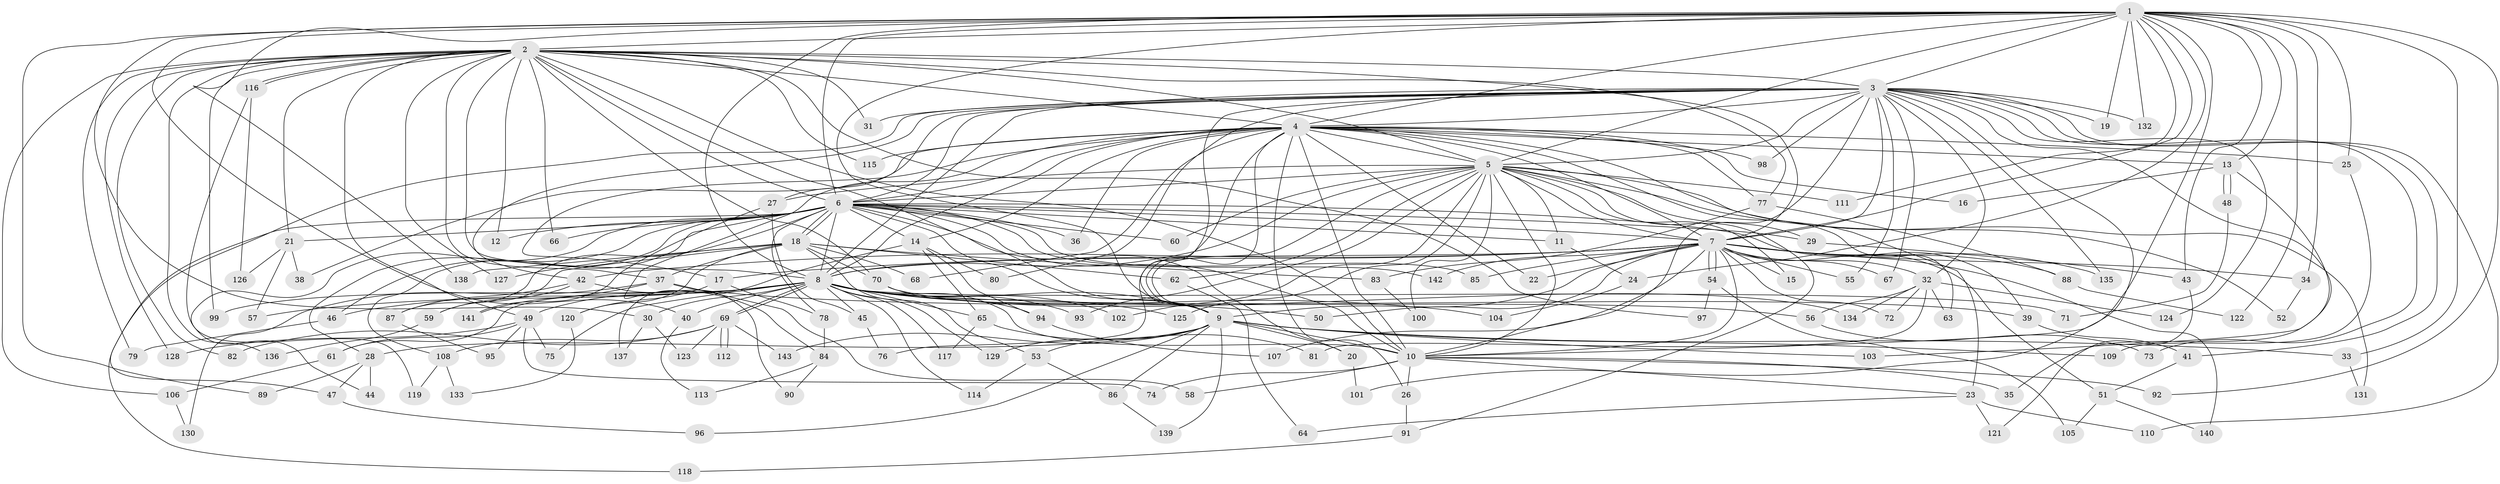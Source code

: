// Generated by graph-tools (version 1.1) at 2025/11/02/27/25 16:11:06]
// undirected, 143 vertices, 311 edges
graph export_dot {
graph [start="1"]
  node [color=gray90,style=filled];
  1;
  2;
  3;
  4;
  5;
  6;
  7;
  8;
  9;
  10;
  11;
  12;
  13;
  14;
  15;
  16;
  17;
  18;
  19;
  20;
  21;
  22;
  23;
  24;
  25;
  26;
  27;
  28;
  29;
  30;
  31;
  32;
  33;
  34;
  35;
  36;
  37;
  38;
  39;
  40;
  41;
  42;
  43;
  44;
  45;
  46;
  47;
  48;
  49;
  50;
  51;
  52;
  53;
  54;
  55;
  56;
  57;
  58;
  59;
  60;
  61;
  62;
  63;
  64;
  65;
  66;
  67;
  68;
  69;
  70;
  71;
  72;
  73;
  74;
  75;
  76;
  77;
  78;
  79;
  80;
  81;
  82;
  83;
  84;
  85;
  86;
  87;
  88;
  89;
  90;
  91;
  92;
  93;
  94;
  95;
  96;
  97;
  98;
  99;
  100;
  101;
  102;
  103;
  104;
  105;
  106;
  107;
  108;
  109;
  110;
  111;
  112;
  113;
  114;
  115;
  116;
  117;
  118;
  119;
  120;
  121;
  122;
  123;
  124;
  125;
  126;
  127;
  128;
  129;
  130;
  131;
  132;
  133;
  134;
  135;
  136;
  137;
  138;
  139;
  140;
  141;
  142;
  143;
  1 -- 2;
  1 -- 3;
  1 -- 4;
  1 -- 5;
  1 -- 6;
  1 -- 7;
  1 -- 8;
  1 -- 9;
  1 -- 10;
  1 -- 13;
  1 -- 19;
  1 -- 24;
  1 -- 25;
  1 -- 30;
  1 -- 33;
  1 -- 34;
  1 -- 40;
  1 -- 43;
  1 -- 89;
  1 -- 92;
  1 -- 111;
  1 -- 122;
  1 -- 132;
  1 -- 138;
  2 -- 3;
  2 -- 4;
  2 -- 5;
  2 -- 6;
  2 -- 7;
  2 -- 8;
  2 -- 9;
  2 -- 10;
  2 -- 12;
  2 -- 21;
  2 -- 31;
  2 -- 37;
  2 -- 49;
  2 -- 66;
  2 -- 70;
  2 -- 77;
  2 -- 79;
  2 -- 82;
  2 -- 97;
  2 -- 99;
  2 -- 106;
  2 -- 115;
  2 -- 116;
  2 -- 116;
  2 -- 127;
  2 -- 128;
  2 -- 136;
  3 -- 4;
  3 -- 5;
  3 -- 6;
  3 -- 7;
  3 -- 8;
  3 -- 9;
  3 -- 10;
  3 -- 19;
  3 -- 27;
  3 -- 31;
  3 -- 32;
  3 -- 35;
  3 -- 41;
  3 -- 42;
  3 -- 47;
  3 -- 55;
  3 -- 67;
  3 -- 73;
  3 -- 80;
  3 -- 98;
  3 -- 101;
  3 -- 110;
  3 -- 124;
  3 -- 132;
  3 -- 135;
  4 -- 5;
  4 -- 6;
  4 -- 7;
  4 -- 8;
  4 -- 9;
  4 -- 10;
  4 -- 13;
  4 -- 14;
  4 -- 16;
  4 -- 17;
  4 -- 22;
  4 -- 23;
  4 -- 25;
  4 -- 26;
  4 -- 36;
  4 -- 38;
  4 -- 63;
  4 -- 68;
  4 -- 76;
  4 -- 77;
  4 -- 84;
  4 -- 98;
  4 -- 115;
  5 -- 6;
  5 -- 7;
  5 -- 8;
  5 -- 9;
  5 -- 10;
  5 -- 11;
  5 -- 15;
  5 -- 27;
  5 -- 29;
  5 -- 52;
  5 -- 60;
  5 -- 62;
  5 -- 91;
  5 -- 93;
  5 -- 100;
  5 -- 102;
  5 -- 111;
  5 -- 125;
  5 -- 131;
  6 -- 7;
  6 -- 8;
  6 -- 9;
  6 -- 10;
  6 -- 11;
  6 -- 12;
  6 -- 14;
  6 -- 18;
  6 -- 18;
  6 -- 20;
  6 -- 21;
  6 -- 28;
  6 -- 29;
  6 -- 36;
  6 -- 39;
  6 -- 44;
  6 -- 46;
  6 -- 60;
  6 -- 66;
  6 -- 78;
  6 -- 85;
  6 -- 87;
  6 -- 108;
  6 -- 118;
  6 -- 142;
  7 -- 8;
  7 -- 9;
  7 -- 10;
  7 -- 15;
  7 -- 17;
  7 -- 22;
  7 -- 32;
  7 -- 34;
  7 -- 42;
  7 -- 50;
  7 -- 51;
  7 -- 54;
  7 -- 54;
  7 -- 55;
  7 -- 67;
  7 -- 72;
  7 -- 85;
  7 -- 88;
  7 -- 107;
  7 -- 135;
  7 -- 140;
  7 -- 142;
  8 -- 9;
  8 -- 10;
  8 -- 30;
  8 -- 39;
  8 -- 40;
  8 -- 45;
  8 -- 46;
  8 -- 49;
  8 -- 50;
  8 -- 57;
  8 -- 61;
  8 -- 65;
  8 -- 69;
  8 -- 69;
  8 -- 71;
  8 -- 75;
  8 -- 93;
  8 -- 99;
  8 -- 102;
  8 -- 104;
  8 -- 114;
  8 -- 117;
  8 -- 125;
  8 -- 129;
  9 -- 10;
  9 -- 20;
  9 -- 28;
  9 -- 33;
  9 -- 53;
  9 -- 86;
  9 -- 96;
  9 -- 103;
  9 -- 109;
  9 -- 129;
  9 -- 139;
  9 -- 143;
  10 -- 23;
  10 -- 26;
  10 -- 35;
  10 -- 58;
  10 -- 74;
  10 -- 92;
  11 -- 24;
  13 -- 16;
  13 -- 48;
  13 -- 48;
  13 -- 103;
  14 -- 65;
  14 -- 80;
  14 -- 94;
  14 -- 137;
  17 -- 78;
  17 -- 120;
  18 -- 37;
  18 -- 53;
  18 -- 59;
  18 -- 62;
  18 -- 68;
  18 -- 70;
  18 -- 83;
  18 -- 120;
  18 -- 127;
  18 -- 138;
  20 -- 101;
  21 -- 38;
  21 -- 57;
  21 -- 126;
  23 -- 64;
  23 -- 110;
  23 -- 121;
  24 -- 104;
  25 -- 109;
  26 -- 91;
  27 -- 45;
  27 -- 141;
  28 -- 44;
  28 -- 47;
  28 -- 89;
  29 -- 43;
  30 -- 123;
  30 -- 137;
  32 -- 56;
  32 -- 63;
  32 -- 72;
  32 -- 81;
  32 -- 124;
  32 -- 134;
  33 -- 131;
  34 -- 52;
  37 -- 56;
  37 -- 58;
  37 -- 130;
  37 -- 141;
  39 -- 41;
  40 -- 113;
  41 -- 51;
  42 -- 59;
  42 -- 87;
  42 -- 90;
  43 -- 121;
  45 -- 76;
  46 -- 79;
  47 -- 96;
  48 -- 71;
  49 -- 61;
  49 -- 74;
  49 -- 75;
  49 -- 95;
  49 -- 128;
  51 -- 105;
  51 -- 140;
  53 -- 86;
  53 -- 114;
  54 -- 97;
  54 -- 105;
  56 -- 73;
  59 -- 136;
  61 -- 106;
  62 -- 64;
  65 -- 81;
  65 -- 117;
  69 -- 82;
  69 -- 108;
  69 -- 112;
  69 -- 112;
  69 -- 123;
  69 -- 143;
  70 -- 94;
  70 -- 134;
  77 -- 83;
  77 -- 88;
  78 -- 84;
  83 -- 100;
  84 -- 90;
  84 -- 113;
  86 -- 139;
  87 -- 95;
  88 -- 122;
  91 -- 118;
  94 -- 107;
  106 -- 130;
  108 -- 119;
  108 -- 133;
  116 -- 119;
  116 -- 126;
  120 -- 133;
}
